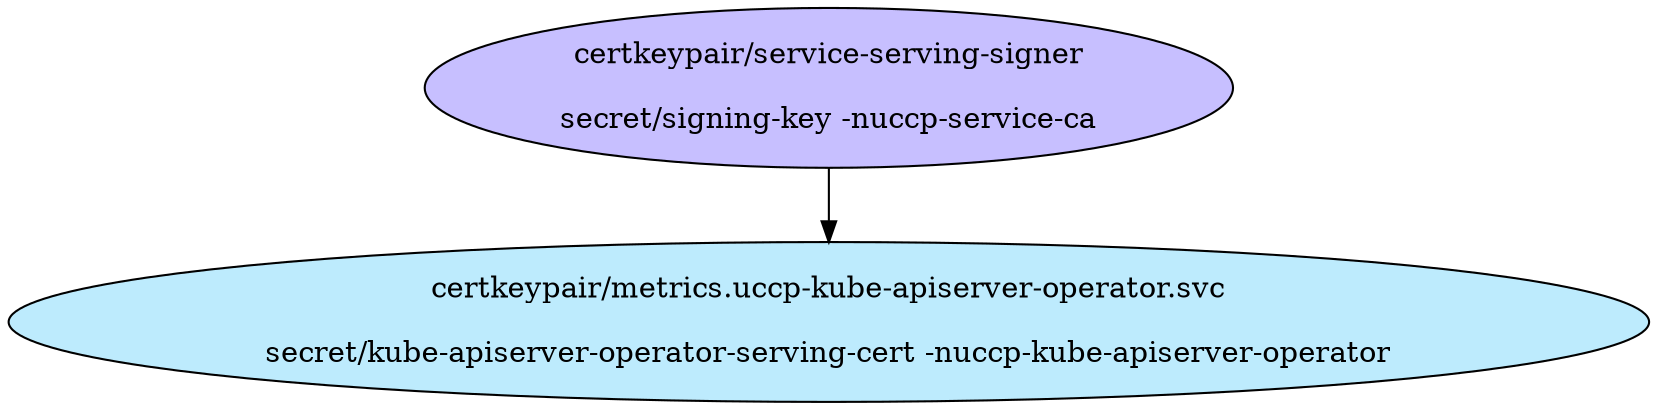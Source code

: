 digraph "Local Certificate" {
  // Node definitions.
  1 [
    label="certkeypair/service-serving-signer\n\nsecret/signing-key -nuccp-service-ca\n"
    style=filled
    fillcolor="#c7bfff"
  ];
  38 [
    label="certkeypair/metrics.uccp-kube-apiserver-operator.svc\n\nsecret/kube-apiserver-operator-serving-cert -nuccp-kube-apiserver-operator\n"
    style=filled
    fillcolor="#bdebfd"
  ];

  // Edge definitions.
  1 -> 38;
}